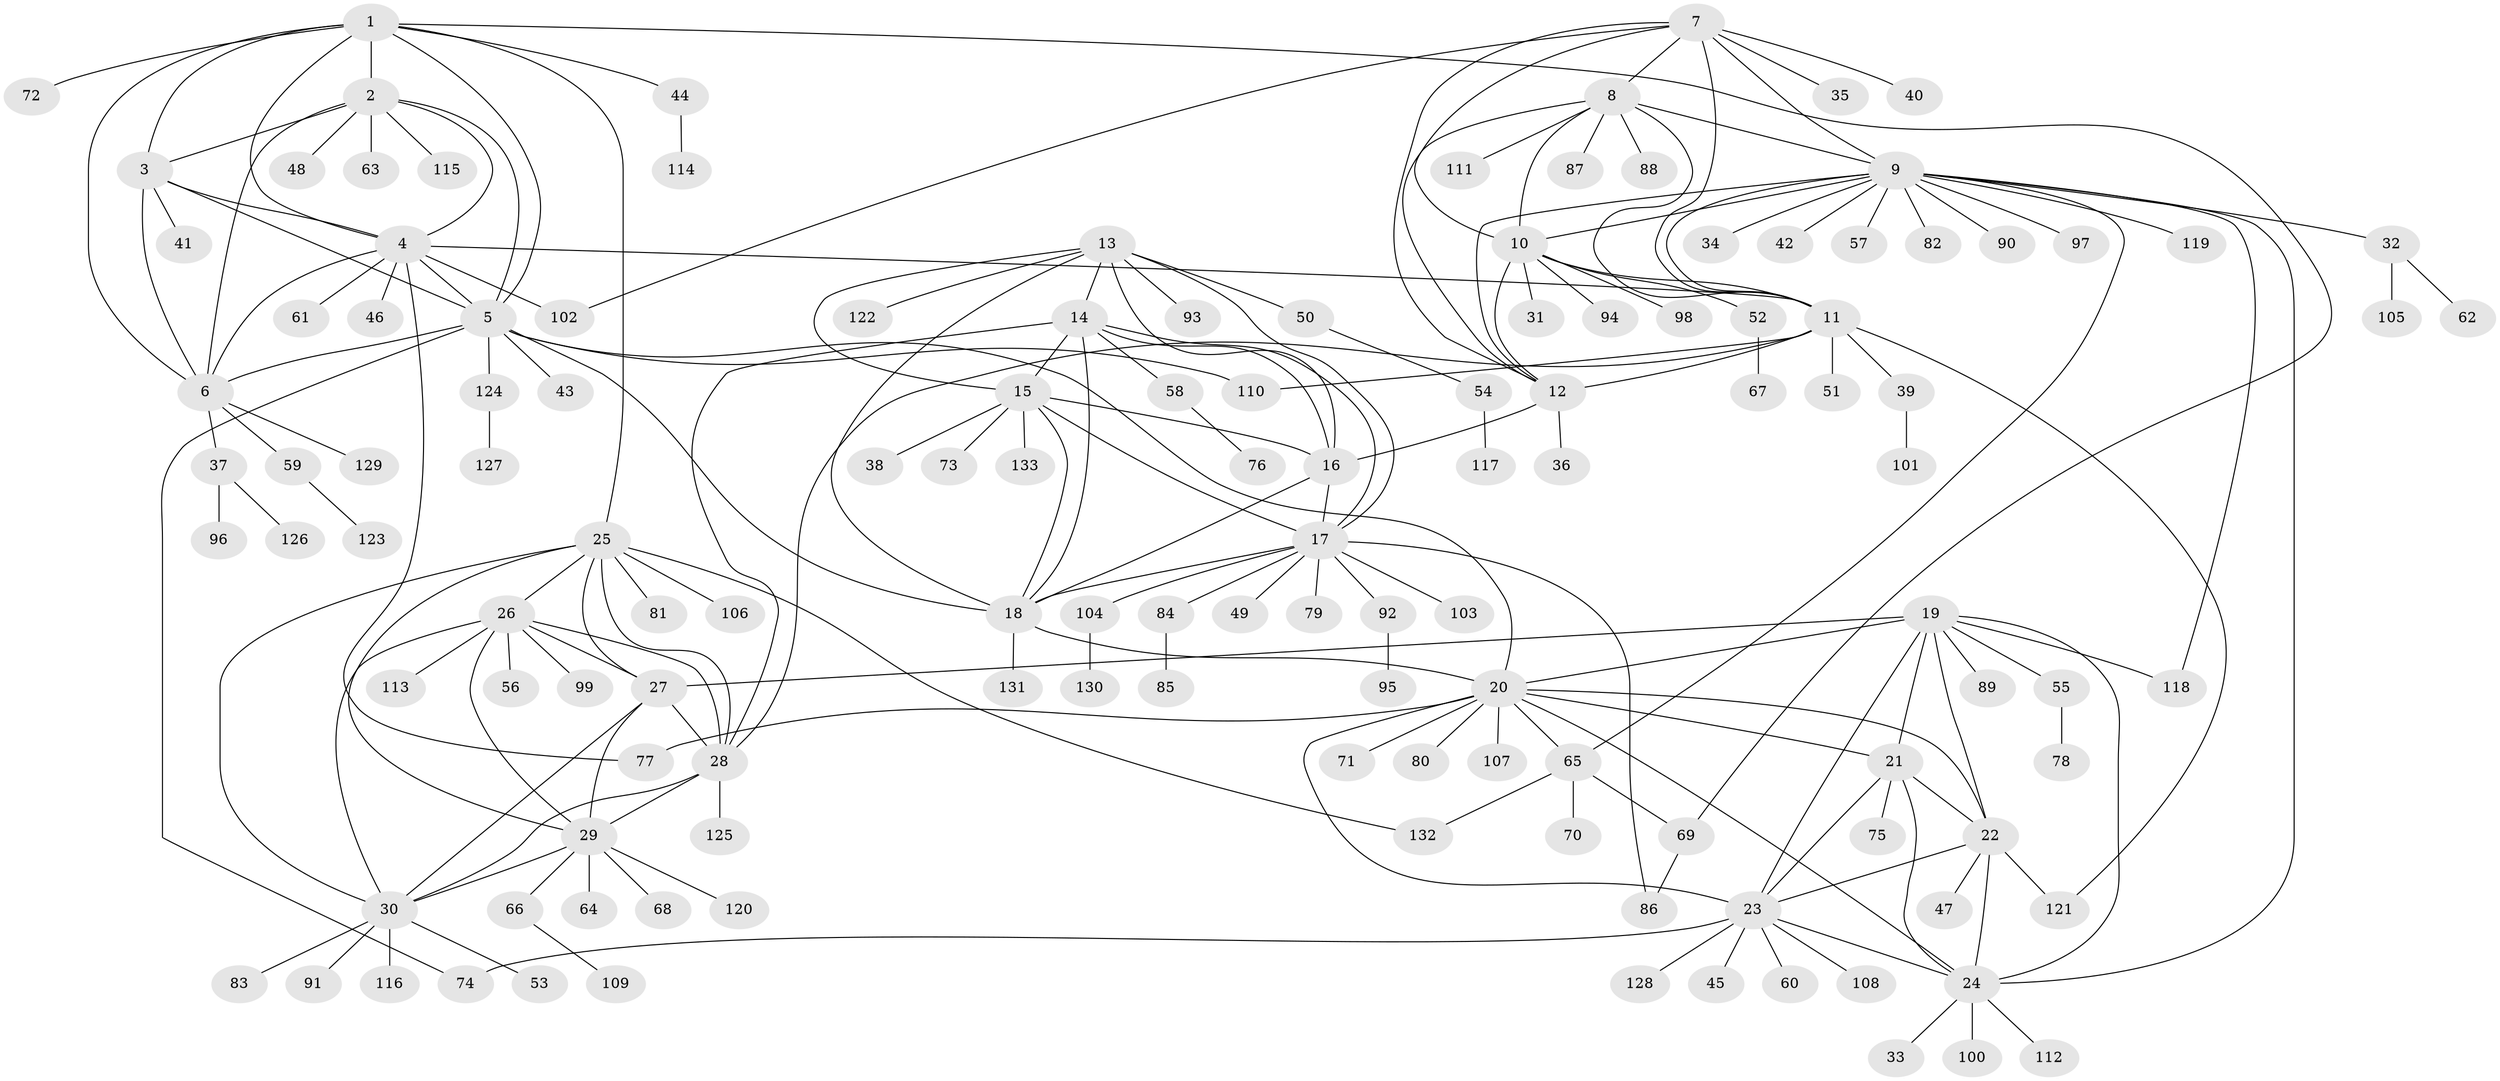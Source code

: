 // coarse degree distribution, {8: 0.04081632653061224, 7: 0.030612244897959183, 5: 0.04081632653061224, 10: 0.030612244897959183, 15: 0.02040816326530612, 6: 0.061224489795918366, 11: 0.01020408163265306, 14: 0.01020408163265306, 12: 0.01020408163265306, 1: 0.6428571428571429, 2: 0.08163265306122448, 4: 0.01020408163265306, 3: 0.01020408163265306}
// Generated by graph-tools (version 1.1) at 2025/42/03/06/25 10:42:13]
// undirected, 133 vertices, 198 edges
graph export_dot {
graph [start="1"]
  node [color=gray90,style=filled];
  1;
  2;
  3;
  4;
  5;
  6;
  7;
  8;
  9;
  10;
  11;
  12;
  13;
  14;
  15;
  16;
  17;
  18;
  19;
  20;
  21;
  22;
  23;
  24;
  25;
  26;
  27;
  28;
  29;
  30;
  31;
  32;
  33;
  34;
  35;
  36;
  37;
  38;
  39;
  40;
  41;
  42;
  43;
  44;
  45;
  46;
  47;
  48;
  49;
  50;
  51;
  52;
  53;
  54;
  55;
  56;
  57;
  58;
  59;
  60;
  61;
  62;
  63;
  64;
  65;
  66;
  67;
  68;
  69;
  70;
  71;
  72;
  73;
  74;
  75;
  76;
  77;
  78;
  79;
  80;
  81;
  82;
  83;
  84;
  85;
  86;
  87;
  88;
  89;
  90;
  91;
  92;
  93;
  94;
  95;
  96;
  97;
  98;
  99;
  100;
  101;
  102;
  103;
  104;
  105;
  106;
  107;
  108;
  109;
  110;
  111;
  112;
  113;
  114;
  115;
  116;
  117;
  118;
  119;
  120;
  121;
  122;
  123;
  124;
  125;
  126;
  127;
  128;
  129;
  130;
  131;
  132;
  133;
  1 -- 2;
  1 -- 3;
  1 -- 4;
  1 -- 5;
  1 -- 6;
  1 -- 25;
  1 -- 44;
  1 -- 69;
  1 -- 72;
  2 -- 3;
  2 -- 4;
  2 -- 5;
  2 -- 6;
  2 -- 48;
  2 -- 63;
  2 -- 115;
  3 -- 4;
  3 -- 5;
  3 -- 6;
  3 -- 41;
  4 -- 5;
  4 -- 6;
  4 -- 11;
  4 -- 46;
  4 -- 61;
  4 -- 77;
  4 -- 102;
  5 -- 6;
  5 -- 18;
  5 -- 20;
  5 -- 43;
  5 -- 74;
  5 -- 110;
  5 -- 124;
  6 -- 37;
  6 -- 59;
  6 -- 129;
  7 -- 8;
  7 -- 9;
  7 -- 10;
  7 -- 11;
  7 -- 12;
  7 -- 35;
  7 -- 40;
  7 -- 102;
  8 -- 9;
  8 -- 10;
  8 -- 11;
  8 -- 12;
  8 -- 87;
  8 -- 88;
  8 -- 111;
  9 -- 10;
  9 -- 11;
  9 -- 12;
  9 -- 24;
  9 -- 32;
  9 -- 34;
  9 -- 42;
  9 -- 57;
  9 -- 65;
  9 -- 82;
  9 -- 90;
  9 -- 97;
  9 -- 118;
  9 -- 119;
  10 -- 11;
  10 -- 12;
  10 -- 31;
  10 -- 52;
  10 -- 94;
  10 -- 98;
  11 -- 12;
  11 -- 28;
  11 -- 39;
  11 -- 51;
  11 -- 110;
  11 -- 121;
  12 -- 16;
  12 -- 36;
  13 -- 14;
  13 -- 15;
  13 -- 16;
  13 -- 17;
  13 -- 18;
  13 -- 50;
  13 -- 93;
  13 -- 122;
  14 -- 15;
  14 -- 16;
  14 -- 17;
  14 -- 18;
  14 -- 28;
  14 -- 58;
  15 -- 16;
  15 -- 17;
  15 -- 18;
  15 -- 38;
  15 -- 73;
  15 -- 133;
  16 -- 17;
  16 -- 18;
  17 -- 18;
  17 -- 49;
  17 -- 79;
  17 -- 84;
  17 -- 86;
  17 -- 92;
  17 -- 103;
  17 -- 104;
  18 -- 20;
  18 -- 131;
  19 -- 20;
  19 -- 21;
  19 -- 22;
  19 -- 23;
  19 -- 24;
  19 -- 27;
  19 -- 55;
  19 -- 89;
  19 -- 118;
  20 -- 21;
  20 -- 22;
  20 -- 23;
  20 -- 24;
  20 -- 65;
  20 -- 71;
  20 -- 77;
  20 -- 80;
  20 -- 107;
  21 -- 22;
  21 -- 23;
  21 -- 24;
  21 -- 75;
  22 -- 23;
  22 -- 24;
  22 -- 47;
  22 -- 121;
  23 -- 24;
  23 -- 45;
  23 -- 60;
  23 -- 74;
  23 -- 108;
  23 -- 128;
  24 -- 33;
  24 -- 100;
  24 -- 112;
  25 -- 26;
  25 -- 27;
  25 -- 28;
  25 -- 29;
  25 -- 30;
  25 -- 81;
  25 -- 106;
  25 -- 132;
  26 -- 27;
  26 -- 28;
  26 -- 29;
  26 -- 30;
  26 -- 56;
  26 -- 99;
  26 -- 113;
  27 -- 28;
  27 -- 29;
  27 -- 30;
  28 -- 29;
  28 -- 30;
  28 -- 125;
  29 -- 30;
  29 -- 64;
  29 -- 66;
  29 -- 68;
  29 -- 120;
  30 -- 53;
  30 -- 83;
  30 -- 91;
  30 -- 116;
  32 -- 62;
  32 -- 105;
  37 -- 96;
  37 -- 126;
  39 -- 101;
  44 -- 114;
  50 -- 54;
  52 -- 67;
  54 -- 117;
  55 -- 78;
  58 -- 76;
  59 -- 123;
  65 -- 69;
  65 -- 70;
  65 -- 132;
  66 -- 109;
  69 -- 86;
  84 -- 85;
  92 -- 95;
  104 -- 130;
  124 -- 127;
}
